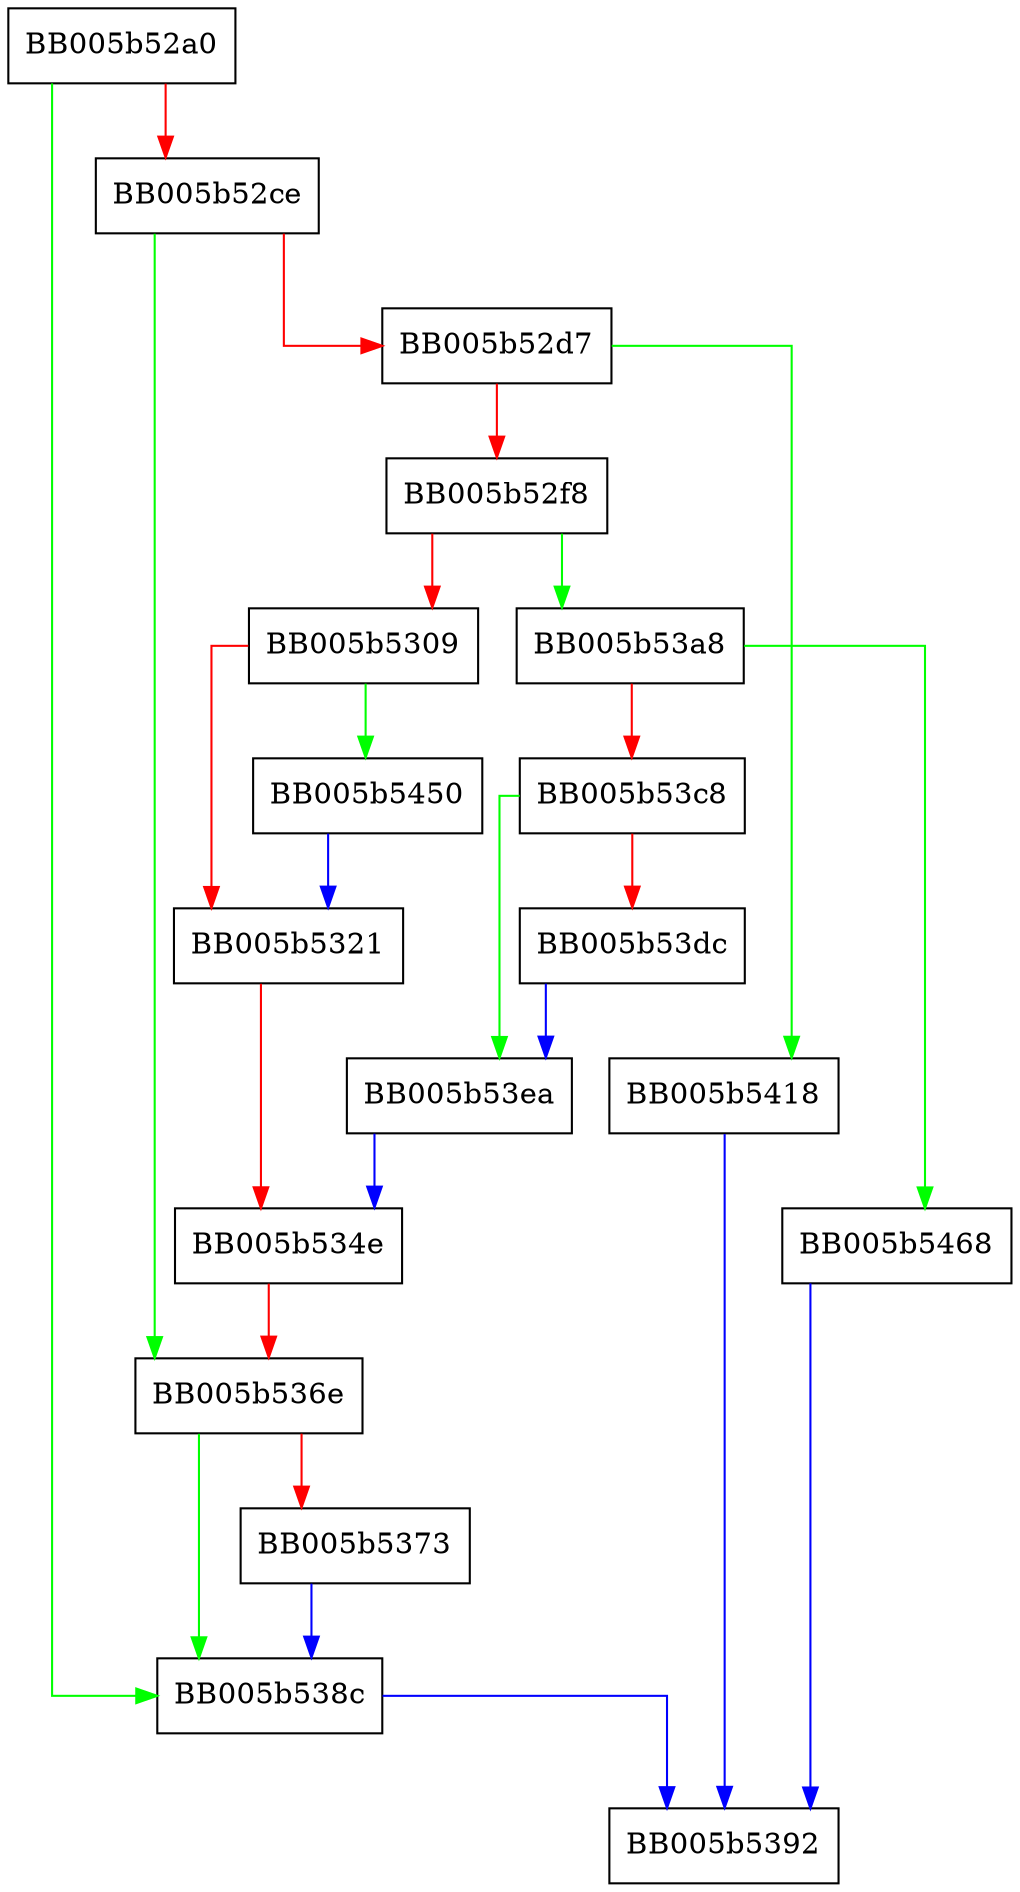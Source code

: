 digraph aes_xts_init_key {
  node [shape="box"];
  graph [splines=ortho];
  BB005b52a0 -> BB005b538c [color="green"];
  BB005b52a0 -> BB005b52ce [color="red"];
  BB005b52ce -> BB005b536e [color="green"];
  BB005b52ce -> BB005b52d7 [color="red"];
  BB005b52d7 -> BB005b5418 [color="green"];
  BB005b52d7 -> BB005b52f8 [color="red"];
  BB005b52f8 -> BB005b53a8 [color="green"];
  BB005b52f8 -> BB005b5309 [color="red"];
  BB005b5309 -> BB005b5450 [color="green"];
  BB005b5309 -> BB005b5321 [color="red"];
  BB005b5321 -> BB005b534e [color="red"];
  BB005b534e -> BB005b536e [color="red"];
  BB005b536e -> BB005b538c [color="green"];
  BB005b536e -> BB005b5373 [color="red"];
  BB005b5373 -> BB005b538c [color="blue"];
  BB005b538c -> BB005b5392 [color="blue"];
  BB005b53a8 -> BB005b5468 [color="green"];
  BB005b53a8 -> BB005b53c8 [color="red"];
  BB005b53c8 -> BB005b53ea [color="green"];
  BB005b53c8 -> BB005b53dc [color="red"];
  BB005b53dc -> BB005b53ea [color="blue"];
  BB005b53ea -> BB005b534e [color="blue"];
  BB005b5418 -> BB005b5392 [color="blue"];
  BB005b5450 -> BB005b5321 [color="blue"];
  BB005b5468 -> BB005b5392 [color="blue"];
}